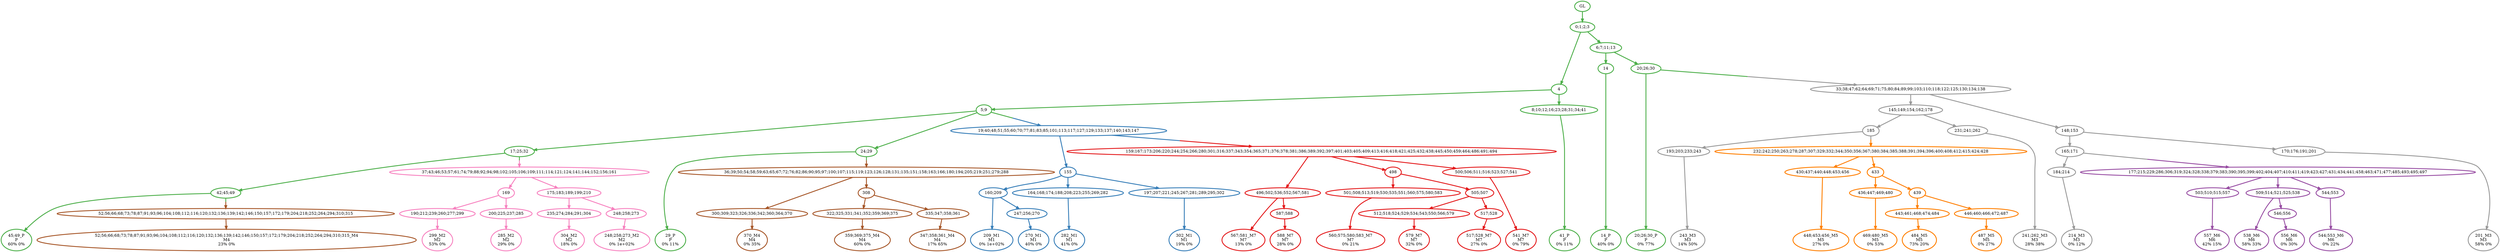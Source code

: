 digraph T {
	{
		rank=same
		88 [penwidth=3,colorscheme=set19,color=3,label="45;49_P\nP\n60% 0%"]
		86 [penwidth=3,colorscheme=set19,color=3,label="29_P\nP\n0% 11%"]
		84 [penwidth=3,colorscheme=set19,color=3,label="41_P\nP\n0% 11%"]
		81 [penwidth=3,colorscheme=set19,color=3,label="14_P\nP\n40% 0%"]
		79 [penwidth=3,colorscheme=set19,color=3,label="20;26;30_P\nP\n0% 77%"]
		76 [penwidth=3,colorscheme=set19,color=2,label="209_M1\nM1\n0% 1e+02%"]
		74 [penwidth=3,colorscheme=set19,color=2,label="270_M1\nM1\n40% 0%"]
		72 [penwidth=3,colorscheme=set19,color=2,label="282_M1\nM1\n41% 0%"]
		70 [penwidth=3,colorscheme=set19,color=2,label="302_M1\nM1\n19% 0%"]
		67 [penwidth=3,colorscheme=set19,color=8,label="299_M2\nM2\n53% 0%"]
		65 [penwidth=3,colorscheme=set19,color=8,label="285_M2\nM2\n29% 0%"]
		62 [penwidth=3,colorscheme=set19,color=8,label="304_M2\nM2\n18% 0%"]
		60 [penwidth=3,colorscheme=set19,color=8,label="248;258;273_M2\nM2\n0% 1e+02%"]
		56 [penwidth=3,colorscheme=set19,color=9,label="243_M3\nM3\n14% 50%"]
		54 [penwidth=3,colorscheme=set19,color=9,label="241;262_M3\nM3\n28% 38%"]
		50 [penwidth=3,colorscheme=set19,color=9,label="214_M3\nM3\n0% 12%"]
		48 [penwidth=3,colorscheme=set19,color=9,label="201_M3\nM3\n58% 0%"]
		47 [penwidth=3,colorscheme=set19,color=7,label="52;56;66;68;73;78;87;91;93;96;104;108;112;116;120;132;136;139;142;146;150;157;172;179;204;218;252;264;294;310;315_M4\nM4\n23% 0%"]
		45 [penwidth=3,colorscheme=set19,color=7,label="370_M4\nM4\n0% 35%"]
		42 [penwidth=3,colorscheme=set19,color=7,label="359;369;375_M4\nM4\n60% 0%"]
		40 [penwidth=3,colorscheme=set19,color=7,label="347;358;361_M4\nM4\n17% 65%"]
		38 [penwidth=3,colorscheme=set19,color=5,label="448;453;456_M5\nM5\n27% 0%"]
		35 [penwidth=3,colorscheme=set19,color=5,label="469;480_M5\nM5\n0% 53%"]
		32 [penwidth=3,colorscheme=set19,color=5,label="484_M5\nM5\n73% 20%"]
		30 [penwidth=3,colorscheme=set19,color=5,label="487_M5\nM5\n0% 27%"]
		28 [penwidth=3,colorscheme=set19,color=4,label="557_M6\nM6\n42% 15%"]
		26 [penwidth=3,colorscheme=set19,color=4,label="538_M6\nM6\n58% 33%"]
		24 [penwidth=3,colorscheme=set19,color=4,label="556_M6\nM6\n0% 30%"]
		22 [penwidth=3,colorscheme=set19,color=4,label="544;553_M6\nM6\n0% 22%"]
		20 [penwidth=3,colorscheme=set19,color=1,label="567;581_M7\nM7\n13% 0%"]
		18 [penwidth=3,colorscheme=set19,color=1,label="588_M7\nM7\n28% 0%"]
		15 [penwidth=3,colorscheme=set19,color=1,label="560;575;580;583_M7\nM7\n0% 21%"]
		12 [penwidth=3,colorscheme=set19,color=1,label="579_M7\nM7\n32% 0%"]
		10 [penwidth=3,colorscheme=set19,color=1,label="517;528_M7\nM7\n27% 0%"]
		8 [penwidth=3,colorscheme=set19,color=1,label="541_M7\nM7\n0% 79%"]
	}
	94 [penwidth=3,colorscheme=set19,color=3,label="GL"]
	93 [penwidth=3,colorscheme=set19,color=3,label="0;1;2;3"]
	92 [penwidth=3,colorscheme=set19,color=3,label="4"]
	91 [penwidth=3,colorscheme=set19,color=3,label="5;9"]
	90 [penwidth=3,colorscheme=set19,color=3,label="17;25;32"]
	89 [penwidth=3,colorscheme=set19,color=3,label="42;45;49"]
	87 [penwidth=3,colorscheme=set19,color=3,label="24;29"]
	85 [penwidth=3,colorscheme=set19,color=3,label="8;10;12;16;23;28;31;34;41"]
	83 [penwidth=3,colorscheme=set19,color=3,label="6;7;11;13"]
	82 [penwidth=3,colorscheme=set19,color=3,label="14"]
	80 [penwidth=3,colorscheme=set19,color=3,label="20;26;30"]
	78 [penwidth=3,colorscheme=set19,color=2,label="155"]
	77 [penwidth=3,colorscheme=set19,color=2,label="160;209"]
	75 [penwidth=3,colorscheme=set19,color=2,label="247;256;270"]
	73 [penwidth=3,colorscheme=set19,color=2,label="164;168;174;188;208;223;255;269;282"]
	71 [penwidth=3,colorscheme=set19,color=2,label="197;207;221;245;267;281;289;295;302"]
	69 [penwidth=3,colorscheme=set19,color=8,label="169"]
	68 [penwidth=3,colorscheme=set19,color=8,label="190;212;239;260;277;299"]
	66 [penwidth=3,colorscheme=set19,color=8,label="200;225;237;285"]
	64 [penwidth=3,colorscheme=set19,color=8,label="175;183;189;199;210"]
	63 [penwidth=3,colorscheme=set19,color=8,label="235;274;284;291;304"]
	61 [penwidth=3,colorscheme=set19,color=8,label="248;258;273"]
	59 [penwidth=3,colorscheme=set19,color=9,label="145;149;154;162;178"]
	58 [penwidth=3,colorscheme=set19,color=9,label="185"]
	57 [penwidth=3,colorscheme=set19,color=9,label="193;203;233;243"]
	55 [penwidth=3,colorscheme=set19,color=9,label="231;241;262"]
	53 [penwidth=3,colorscheme=set19,color=9,label="148;153"]
	52 [penwidth=3,colorscheme=set19,color=9,label="165;171"]
	51 [penwidth=3,colorscheme=set19,color=9,label="184;214"]
	49 [penwidth=3,colorscheme=set19,color=9,label="170;176;191;201"]
	46 [penwidth=3,colorscheme=set19,color=7,label="300;309;323;326;336;342;360;364;370"]
	44 [penwidth=3,colorscheme=set19,color=7,label="308"]
	43 [penwidth=3,colorscheme=set19,color=7,label="322;325;331;341;352;359;369;375"]
	41 [penwidth=3,colorscheme=set19,color=7,label="335;347;358;361"]
	39 [penwidth=3,colorscheme=set19,color=5,label="430;437;440;448;453;456"]
	37 [penwidth=3,colorscheme=set19,color=5,label="433"]
	36 [penwidth=3,colorscheme=set19,color=5,label="436;447;469;480"]
	34 [penwidth=3,colorscheme=set19,color=5,label="439"]
	33 [penwidth=3,colorscheme=set19,color=5,label="443;461;468;474;484"]
	31 [penwidth=3,colorscheme=set19,color=5,label="446;460;466;472;487"]
	29 [penwidth=3,colorscheme=set19,color=4,label="503;510;515;557"]
	27 [penwidth=3,colorscheme=set19,color=4,label="509;514;521;525;538"]
	25 [penwidth=3,colorscheme=set19,color=4,label="546;556"]
	23 [penwidth=3,colorscheme=set19,color=4,label="544;553"]
	21 [penwidth=3,colorscheme=set19,color=1,label="496;502;536;552;567;581"]
	19 [penwidth=3,colorscheme=set19,color=1,label="587;588"]
	17 [penwidth=3,colorscheme=set19,color=1,label="498"]
	16 [penwidth=3,colorscheme=set19,color=1,label="501;508;513;519;530;535;551;560;575;580;583"]
	14 [penwidth=3,colorscheme=set19,color=1,label="505;507"]
	13 [penwidth=3,colorscheme=set19,color=1,label="512;518;524;529;534;543;550;566;579"]
	11 [penwidth=3,colorscheme=set19,color=1,label="517;528"]
	9 [penwidth=3,colorscheme=set19,color=1,label="500;506;511;516;523;527;541"]
	7 [penwidth=3,colorscheme=set19,color=4,label="177;215;229;286;306;319;324;328;338;379;383;390;395;399;402;404;407;410;411;419;423;427;431;434;441;458;463;471;477;485;493;495;497"]
	6 [penwidth=3,colorscheme=set19,color=5,label="232;242;250;263;278;287;307;329;332;344;350;356;367;380;384;385;388;391;394;396;400;408;412;415;424;428"]
	5 [penwidth=3,colorscheme=set19,color=1,label="159;167;173;206;220;244;254;266;280;301;316;337;343;354;365;371;376;378;381;386;389;392;397;401;403;405;409;413;416;418;421;425;432;438;445;450;459;464;486;491;494"]
	4 [penwidth=3,colorscheme=set19,color=7,label="52;56;66;68;73;78;87;91;93;96;104;108;112;116;120;132;136;139;142;146;150;157;172;179;204;218;252;264;294;310;315"]
	3 [penwidth=3,colorscheme=set19,color=7,label="36;39;50;54;58;59;63;65;67;72;76;82;86;90;95;97;100;107;115;119;123;126;128;131;135;151;158;163;166;180;194;205;219;251;279;288"]
	2 [penwidth=3,colorscheme=set19,color=9,label="33;38;47;62;64;69;71;75;80;84;89;99;103;110;118;122;125;130;134;138"]
	1 [penwidth=3,colorscheme=set19,color=8,label="37;43;46;53;57;61;74;79;88;92;94;98;102;105;106;109;111;114;121;124;141;144;152;156;161"]
	0 [penwidth=3,colorscheme=set19,color=2,label="19;40;48;51;55;60;70;77;81;83;85;101;113;117;127;129;133;137;140;143;147"]
	94 -> 93 [penwidth=3,colorscheme=set19,color=3]
	93 -> 92 [penwidth=3,colorscheme=set19,color=3]
	93 -> 83 [penwidth=3,colorscheme=set19,color=3]
	92 -> 91 [penwidth=3,colorscheme=set19,color=3]
	92 -> 85 [penwidth=3,colorscheme=set19,color=3]
	91 -> 90 [penwidth=3,colorscheme=set19,color=3]
	91 -> 87 [penwidth=3,colorscheme=set19,color=3]
	91 -> 0 [penwidth=3,colorscheme=set19,color="3;0.5:2"]
	90 -> 89 [penwidth=3,colorscheme=set19,color=3]
	90 -> 1 [penwidth=3,colorscheme=set19,color="3;0.5:8"]
	89 -> 88 [penwidth=3,colorscheme=set19,color=3]
	89 -> 4 [penwidth=3,colorscheme=set19,color="3;0.5:7"]
	87 -> 86 [penwidth=3,colorscheme=set19,color=3]
	87 -> 3 [penwidth=3,colorscheme=set19,color="3;0.5:7"]
	85 -> 84 [penwidth=3,colorscheme=set19,color=3]
	83 -> 82 [penwidth=3,colorscheme=set19,color=3]
	83 -> 80 [penwidth=3,colorscheme=set19,color=3]
	82 -> 81 [penwidth=3,colorscheme=set19,color=3]
	80 -> 79 [penwidth=3,colorscheme=set19,color=3]
	80 -> 2 [penwidth=3,colorscheme=set19,color="3;0.5:9"]
	78 -> 71 [penwidth=3,colorscheme=set19,color=2]
	78 -> 73 [penwidth=3,colorscheme=set19,color=2]
	78 -> 77 [penwidth=3,colorscheme=set19,color=2]
	77 -> 76 [penwidth=3,colorscheme=set19,color=2]
	77 -> 75 [penwidth=3,colorscheme=set19,color=2]
	75 -> 74 [penwidth=3,colorscheme=set19,color=2]
	73 -> 72 [penwidth=3,colorscheme=set19,color=2]
	71 -> 70 [penwidth=3,colorscheme=set19,color=2]
	69 -> 66 [penwidth=3,colorscheme=set19,color=8]
	69 -> 68 [penwidth=3,colorscheme=set19,color=8]
	68 -> 67 [penwidth=3,colorscheme=set19,color=8]
	66 -> 65 [penwidth=3,colorscheme=set19,color=8]
	64 -> 61 [penwidth=3,colorscheme=set19,color=8]
	64 -> 63 [penwidth=3,colorscheme=set19,color=8]
	63 -> 62 [penwidth=3,colorscheme=set19,color=8]
	61 -> 60 [penwidth=3,colorscheme=set19,color=8]
	59 -> 58 [penwidth=3,colorscheme=set19,color=9]
	59 -> 55 [penwidth=3,colorscheme=set19,color=9]
	58 -> 57 [penwidth=3,colorscheme=set19,color=9]
	58 -> 6 [penwidth=3,colorscheme=set19,color="9;0.5:5"]
	57 -> 56 [penwidth=3,colorscheme=set19,color=9]
	55 -> 54 [penwidth=3,colorscheme=set19,color=9]
	53 -> 52 [penwidth=3,colorscheme=set19,color=9]
	53 -> 49 [penwidth=3,colorscheme=set19,color=9]
	52 -> 51 [penwidth=3,colorscheme=set19,color=9]
	52 -> 7 [penwidth=3,colorscheme=set19,color="9;0.5:4"]
	51 -> 50 [penwidth=3,colorscheme=set19,color=9]
	49 -> 48 [penwidth=3,colorscheme=set19,color=9]
	46 -> 45 [penwidth=3,colorscheme=set19,color=7]
	44 -> 41 [penwidth=3,colorscheme=set19,color=7]
	44 -> 43 [penwidth=3,colorscheme=set19,color=7]
	43 -> 42 [penwidth=3,colorscheme=set19,color=7]
	41 -> 40 [penwidth=3,colorscheme=set19,color=7]
	39 -> 38 [penwidth=3,colorscheme=set19,color=5]
	37 -> 34 [penwidth=3,colorscheme=set19,color=5]
	37 -> 36 [penwidth=3,colorscheme=set19,color=5]
	36 -> 35 [penwidth=3,colorscheme=set19,color=5]
	34 -> 31 [penwidth=3,colorscheme=set19,color=5]
	34 -> 33 [penwidth=3,colorscheme=set19,color=5]
	33 -> 32 [penwidth=3,colorscheme=set19,color=5]
	31 -> 30 [penwidth=3,colorscheme=set19,color=5]
	29 -> 28 [penwidth=3,colorscheme=set19,color=4]
	27 -> 26 [penwidth=3,colorscheme=set19,color=4]
	27 -> 25 [penwidth=3,colorscheme=set19,color=4]
	25 -> 24 [penwidth=3,colorscheme=set19,color=4]
	23 -> 22 [penwidth=3,colorscheme=set19,color=4]
	21 -> 20 [penwidth=3,colorscheme=set19,color=1]
	21 -> 19 [penwidth=3,colorscheme=set19,color=1]
	19 -> 18 [penwidth=3,colorscheme=set19,color=1]
	17 -> 14 [penwidth=3,colorscheme=set19,color=1]
	17 -> 16 [penwidth=3,colorscheme=set19,color=1]
	16 -> 15 [penwidth=3,colorscheme=set19,color=1]
	14 -> 11 [penwidth=3,colorscheme=set19,color=1]
	14 -> 13 [penwidth=3,colorscheme=set19,color=1]
	13 -> 12 [penwidth=3,colorscheme=set19,color=1]
	11 -> 10 [penwidth=3,colorscheme=set19,color=1]
	9 -> 8 [penwidth=3,colorscheme=set19,color=1]
	7 -> 29 [penwidth=3,colorscheme=set19,color=4]
	7 -> 27 [penwidth=3,colorscheme=set19,color=4]
	7 -> 23 [penwidth=3,colorscheme=set19,color=4]
	6 -> 39 [penwidth=3,colorscheme=set19,color=5]
	6 -> 37 [penwidth=3,colorscheme=set19,color=5]
	5 -> 21 [penwidth=3,colorscheme=set19,color=1]
	5 -> 17 [penwidth=3,colorscheme=set19,color=1]
	5 -> 9 [penwidth=3,colorscheme=set19,color=1]
	4 -> 47 [penwidth=3,colorscheme=set19,color=7]
	3 -> 46 [penwidth=3,colorscheme=set19,color=7]
	3 -> 44 [penwidth=3,colorscheme=set19,color=7]
	2 -> 59 [penwidth=3,colorscheme=set19,color=9]
	2 -> 53 [penwidth=3,colorscheme=set19,color=9]
	1 -> 69 [penwidth=3,colorscheme=set19,color=8]
	1 -> 64 [penwidth=3,colorscheme=set19,color=8]
	0 -> 78 [penwidth=3,colorscheme=set19,color=2]
	0 -> 5 [penwidth=3,colorscheme=set19,color="2;0.5:1"]
}
